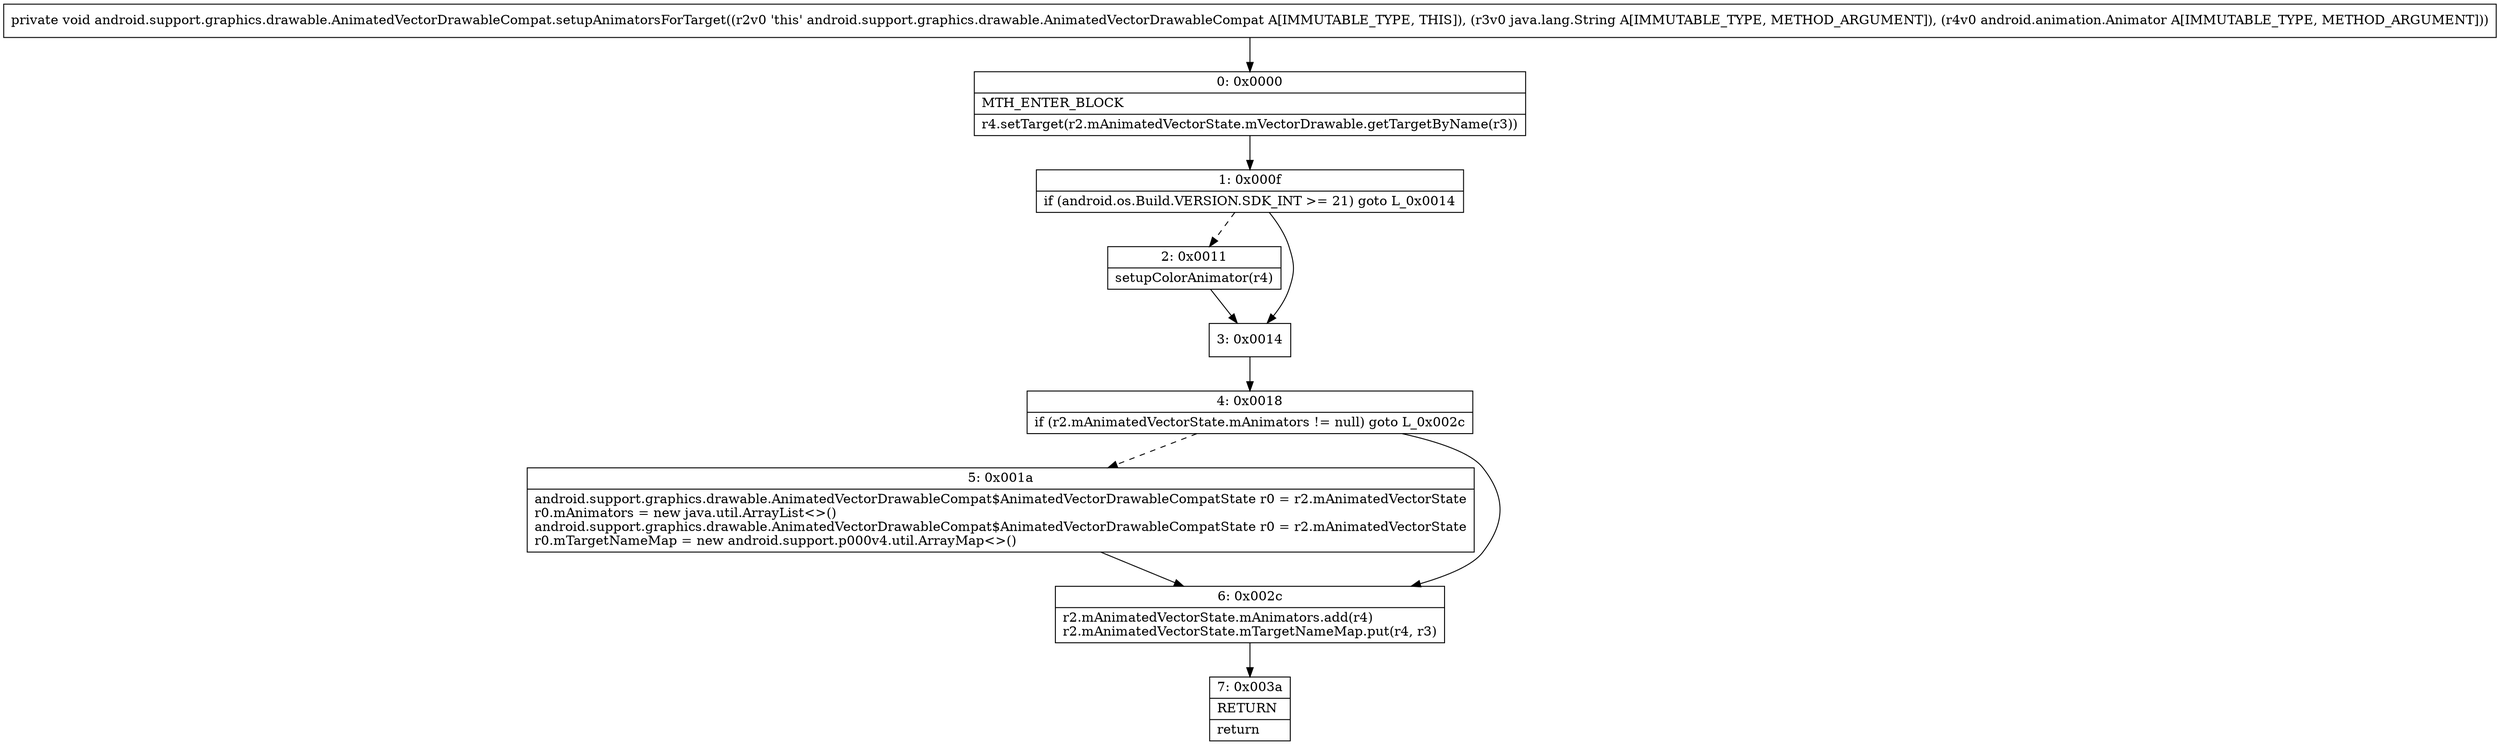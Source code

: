 digraph "CFG forandroid.support.graphics.drawable.AnimatedVectorDrawableCompat.setupAnimatorsForTarget(Ljava\/lang\/String;Landroid\/animation\/Animator;)V" {
Node_0 [shape=record,label="{0\:\ 0x0000|MTH_ENTER_BLOCK\l|r4.setTarget(r2.mAnimatedVectorState.mVectorDrawable.getTargetByName(r3))\l}"];
Node_1 [shape=record,label="{1\:\ 0x000f|if (android.os.Build.VERSION.SDK_INT \>= 21) goto L_0x0014\l}"];
Node_2 [shape=record,label="{2\:\ 0x0011|setupColorAnimator(r4)\l}"];
Node_3 [shape=record,label="{3\:\ 0x0014}"];
Node_4 [shape=record,label="{4\:\ 0x0018|if (r2.mAnimatedVectorState.mAnimators != null) goto L_0x002c\l}"];
Node_5 [shape=record,label="{5\:\ 0x001a|android.support.graphics.drawable.AnimatedVectorDrawableCompat$AnimatedVectorDrawableCompatState r0 = r2.mAnimatedVectorState\lr0.mAnimators = new java.util.ArrayList\<\>()\landroid.support.graphics.drawable.AnimatedVectorDrawableCompat$AnimatedVectorDrawableCompatState r0 = r2.mAnimatedVectorState\lr0.mTargetNameMap = new android.support.p000v4.util.ArrayMap\<\>()\l}"];
Node_6 [shape=record,label="{6\:\ 0x002c|r2.mAnimatedVectorState.mAnimators.add(r4)\lr2.mAnimatedVectorState.mTargetNameMap.put(r4, r3)\l}"];
Node_7 [shape=record,label="{7\:\ 0x003a|RETURN\l|return\l}"];
MethodNode[shape=record,label="{private void android.support.graphics.drawable.AnimatedVectorDrawableCompat.setupAnimatorsForTarget((r2v0 'this' android.support.graphics.drawable.AnimatedVectorDrawableCompat A[IMMUTABLE_TYPE, THIS]), (r3v0 java.lang.String A[IMMUTABLE_TYPE, METHOD_ARGUMENT]), (r4v0 android.animation.Animator A[IMMUTABLE_TYPE, METHOD_ARGUMENT])) }"];
MethodNode -> Node_0;
Node_0 -> Node_1;
Node_1 -> Node_2[style=dashed];
Node_1 -> Node_3;
Node_2 -> Node_3;
Node_3 -> Node_4;
Node_4 -> Node_5[style=dashed];
Node_4 -> Node_6;
Node_5 -> Node_6;
Node_6 -> Node_7;
}

